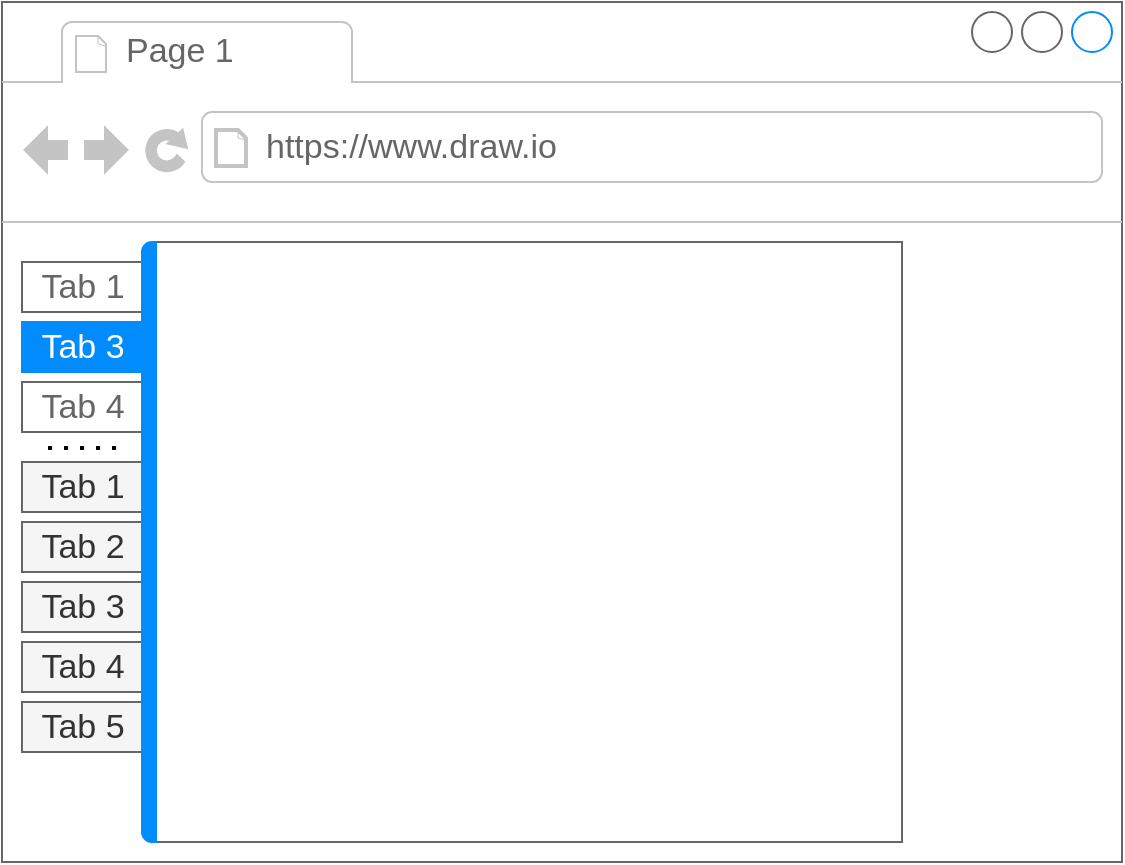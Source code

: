 <mxfile version="15.8.7" type="device"><diagram id="4WfzquXMTgA3lilYZ_w-" name="Hybrid Elvis Admin"><mxGraphModel dx="1102" dy="865" grid="1" gridSize="10" guides="1" tooltips="1" connect="1" arrows="1" fold="1" page="1" pageScale="1" pageWidth="827" pageHeight="1169" math="0" shadow="0"><root><mxCell id="0"/><mxCell id="1" parent="0"/><mxCell id="-aYp8Mgy_B4Y6UAcKL51-1" value="" style="strokeWidth=1;shadow=0;dashed=0;align=center;html=1;shape=mxgraph.mockup.containers.browserWindow;rSize=0;strokeColor=#666666;strokeColor2=#008cff;strokeColor3=#c4c4c4;mainText=,;recursiveResize=0;" parent="1" vertex="1"><mxGeometry x="40" y="40" width="560" height="430" as="geometry"/></mxCell><mxCell id="-aYp8Mgy_B4Y6UAcKL51-9" value="Tab 1" style="strokeColor=#666666;fillColor=#f5f5f5;strokeWidth=1;shadow=0;dashed=0;align=center;html=1;shape=mxgraph.mockup.containers.rrect;rSize=0;fontSize=17;fontColor=#333333;" parent="-aYp8Mgy_B4Y6UAcKL51-1" vertex="1"><mxGeometry x="10" y="230" width="60" height="25" as="geometry"/></mxCell><mxCell id="-aYp8Mgy_B4Y6UAcKL51-11" value="Tab 3" style="strokeColor=#666666;fillColor=#f5f5f5;strokeWidth=1;shadow=0;dashed=0;align=center;html=1;shape=mxgraph.mockup.containers.rrect;rSize=0;fontSize=17;fontColor=#333333;" parent="-aYp8Mgy_B4Y6UAcKL51-1" vertex="1"><mxGeometry x="10" y="290" width="60" height="25" as="geometry"/></mxCell><mxCell id="-aYp8Mgy_B4Y6UAcKL51-12" value="Tab 2" style="strokeColor=#666666;fillColor=#f5f5f5;strokeWidth=1;shadow=0;dashed=0;align=center;html=1;shape=mxgraph.mockup.containers.rrect;rSize=0;fontSize=17;fontColor=#333333;" parent="-aYp8Mgy_B4Y6UAcKL51-1" vertex="1"><mxGeometry x="10" y="260" width="60" height="25" as="geometry"/></mxCell><mxCell id="-aYp8Mgy_B4Y6UAcKL51-14" value="Tab 4" style="strokeColor=#666666;fillColor=#f5f5f5;strokeWidth=1;shadow=0;dashed=0;align=center;html=1;shape=mxgraph.mockup.containers.rrect;rSize=0;fontSize=17;fontColor=#333333;" parent="-aYp8Mgy_B4Y6UAcKL51-1" vertex="1"><mxGeometry x="10" y="320" width="60" height="25" as="geometry"/></mxCell><mxCell id="-aYp8Mgy_B4Y6UAcKL51-15" value="Tab 5" style="strokeColor=#666666;fillColor=#f5f5f5;strokeWidth=1;shadow=0;dashed=0;align=center;html=1;shape=mxgraph.mockup.containers.rrect;rSize=0;fontSize=17;fontColor=#333333;" parent="-aYp8Mgy_B4Y6UAcKL51-1" vertex="1"><mxGeometry x="10" y="350" width="60" height="25" as="geometry"/></mxCell><mxCell id="-aYp8Mgy_B4Y6UAcKL51-2" value="Page 1" style="strokeWidth=1;shadow=0;dashed=0;align=center;html=1;shape=mxgraph.mockup.containers.anchor;fontSize=17;fontColor=#666666;align=left;" parent="-aYp8Mgy_B4Y6UAcKL51-1" vertex="1"><mxGeometry x="60" y="12" width="110" height="26" as="geometry"/></mxCell><mxCell id="-aYp8Mgy_B4Y6UAcKL51-3" value="https://www.draw.io" style="strokeWidth=1;shadow=0;dashed=0;align=center;html=1;shape=mxgraph.mockup.containers.anchor;rSize=0;fontSize=17;fontColor=#666666;align=left;" parent="-aYp8Mgy_B4Y6UAcKL51-1" vertex="1"><mxGeometry x="130" y="60" width="250" height="26" as="geometry"/></mxCell><mxCell id="-aYp8Mgy_B4Y6UAcKL51-4" value="" style="strokeWidth=1;shadow=0;dashed=0;align=center;html=1;shape=mxgraph.mockup.containers.marginRect2;rectMarginLeft=67;strokeColor=#666666;gradientColor=none;" parent="-aYp8Mgy_B4Y6UAcKL51-1" vertex="1"><mxGeometry x="10" y="120" width="440" height="300" as="geometry"/></mxCell><mxCell id="-aYp8Mgy_B4Y6UAcKL51-5" value="Tab 1" style="strokeColor=inherit;fillColor=inherit;gradientColor=inherit;strokeWidth=1;shadow=0;dashed=0;align=center;html=1;shape=mxgraph.mockup.containers.rrect;rSize=0;fontSize=17;fontColor=#666666;" parent="-aYp8Mgy_B4Y6UAcKL51-4" vertex="1"><mxGeometry width="60" height="25" relative="1" as="geometry"><mxPoint y="10" as="offset"/></mxGeometry></mxCell><mxCell id="-aYp8Mgy_B4Y6UAcKL51-6" value="Tab 3" style="strokeWidth=1;shadow=0;dashed=0;align=center;html=1;shape=mxgraph.mockup.containers.rrect;rSize=0;fontSize=17;fontColor=#ffffff;strokeColor=#008cff;fillColor=#008cff;" parent="-aYp8Mgy_B4Y6UAcKL51-4" vertex="1"><mxGeometry width="60" height="25" relative="1" as="geometry"><mxPoint y="40" as="offset"/></mxGeometry></mxCell><mxCell id="-aYp8Mgy_B4Y6UAcKL51-7" value="Tab 4" style="strokeColor=inherit;fillColor=inherit;gradientColor=inherit;strokeWidth=1;shadow=0;dashed=0;align=center;html=1;shape=mxgraph.mockup.containers.rrect;rSize=0;fontSize=17;fontColor=#666666;" parent="-aYp8Mgy_B4Y6UAcKL51-4" vertex="1"><mxGeometry width="60" height="25" relative="1" as="geometry"><mxPoint y="70" as="offset"/></mxGeometry></mxCell><mxCell id="-aYp8Mgy_B4Y6UAcKL51-8" value="" style="strokeWidth=1;shadow=0;dashed=0;align=center;html=1;shape=mxgraph.mockup.containers.leftButton;rSize=5;strokeColor=#008cff;fillColor=#008cff;resizeHeight=1;movable=0;deletable=0;" parent="-aYp8Mgy_B4Y6UAcKL51-4" vertex="1"><mxGeometry width="7" height="300.0" relative="1" as="geometry"><mxPoint x="60" as="offset"/></mxGeometry></mxCell><mxCell id="-aYp8Mgy_B4Y6UAcKL51-13" value="" style="endArrow=none;dashed=1;html=1;dashPattern=1 3;strokeWidth=2;rounded=0;" parent="1" edge="1"><mxGeometry width="50" height="50" relative="1" as="geometry"><mxPoint x="63" y="263" as="sourcePoint"/><mxPoint x="103" y="263" as="targetPoint"/></mxGeometry></mxCell></root></mxGraphModel></diagram></mxfile>